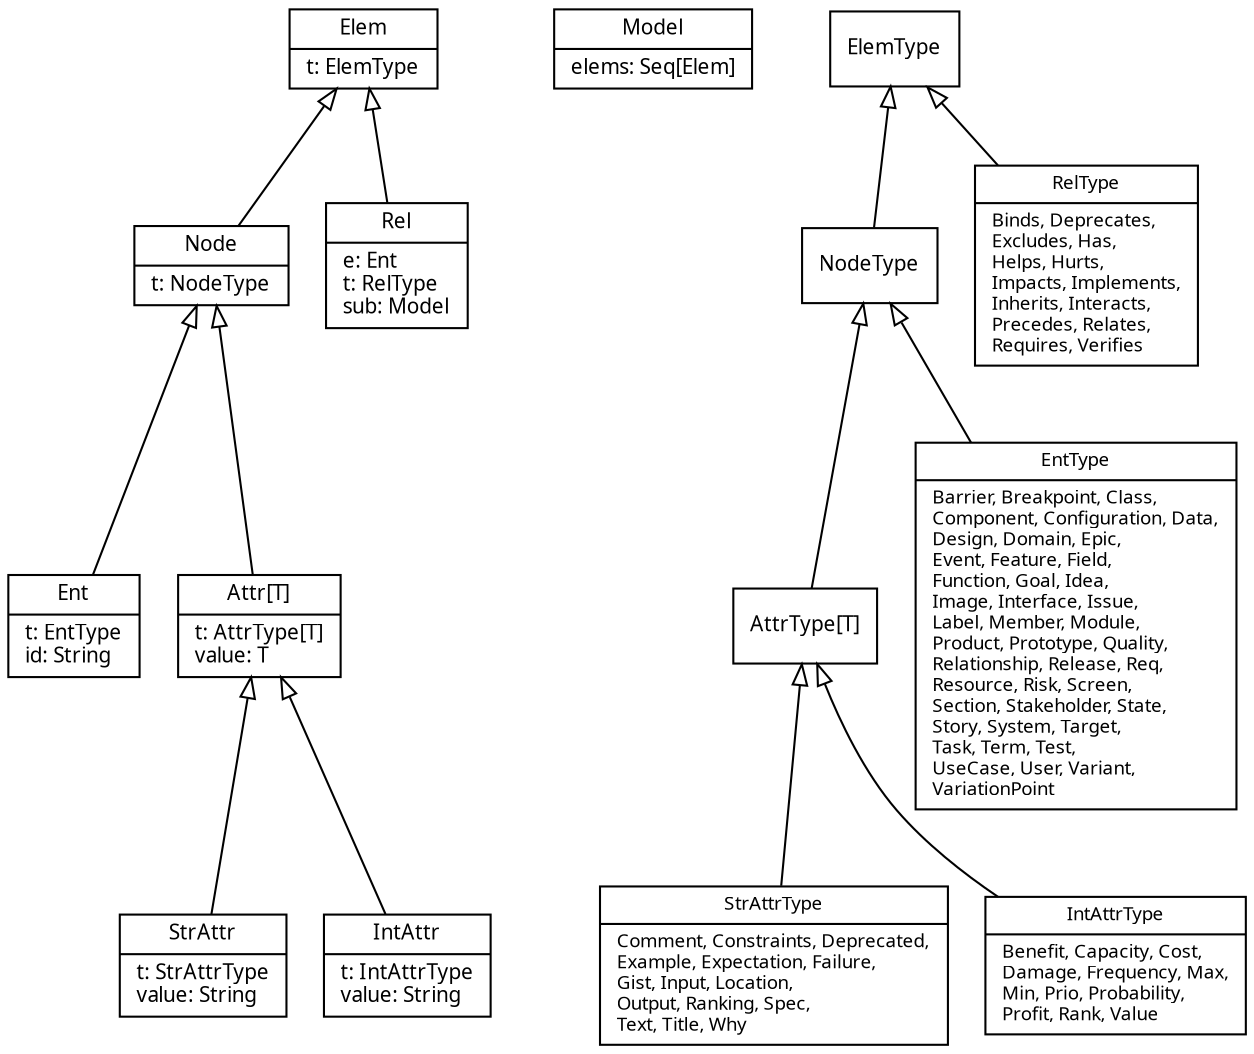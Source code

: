 digraph Metamodel {
  fontname = "Sans"
  fontsize = 10
  rankdir =  "BT"
  ordering = "out"
  nojustify = true

  node [
    fontname = "Sans"
    fontsize = 10
    shape = "record"
  ]

  edge [
    arrowhead = "empty"
  ]

    { rank = same; Elem; Model; ElemType; }
    { rank = same; Node_; Rel; }
    { rank = same; Ent; Attr; AttrType; }


    Model [ label = "{Model|elems: Seq[Elem]}" fontsize = 10]
    Elem [ label = "{Elem|t: ElemType}" fontsize = 10]
    Node_ [ label = "{Node|t: NodeType}" fontsize = 10]
    Rel [ label = "{Rel|e: Ent\lt: RelType\lsub: Model\l}" fontsize = 10]
    Ent [ label = "{Ent|t: EntType\lid: String\l}" fontsize = 10]
    Attr [ label = "{Attr[T]|t: AttrType[T]\lvalue: T\l}" fontsize = 10]
    StrAttr [ label = "{StrAttr|t: StrAttrType\lvalue: String\l}" fontsize = 10]
    IntAttr [ label = "{IntAttr|t: IntAttrType\lvalue: String\l}" fontsize = 10]
    NodeType [ label = "{NodeType}" fontsize = 10]
    AttrType [ label = "{AttrType[T]}" fontsize = 10]
    RelType [ label = "{RelType|Binds, Deprecates,\lExcludes, Has,\lHelps, Hurts,\lImpacts, Implements,\lInherits, Interacts,\lPrecedes, Relates,\lRequires, Verifies\l}" fontsize = 9]
    EntType [ label = "{EntType|Barrier, Breakpoint, Class,\lComponent, Configuration, Data,\lDesign, Domain, Epic,\lEvent, Feature, Field,\lFunction, Goal, Idea,\lImage, Interface, Issue,\lLabel, Member, Module,\lProduct, Prototype, Quality,\lRelationship, Release, Req,\lResource, Risk, Screen,\lSection, Stakeholder, State,\lStory, System, Target,\lTask, Term, Test,\lUseCase, User, Variant,\lVariationPoint\l}" fontsize = 9]
    StrAttrType [ label = "{StrAttrType|Comment, Constraints, Deprecated,\lExample, Expectation, Failure,\lGist, Input, Location,\lOutput, Ranking, Spec,\lText, Title, Why\l}" fontsize = 9]
    IntAttrType [ label = "{IntAttrType|Benefit, Capacity, Cost,\lDamage, Frequency, Max,\lMin, Prio, Probability,\lProfit, Rank, Value\l}" fontsize = 9]


    Node_ -> Elem
    Rel -> Elem
    Ent -> Node_
    Attr -> Node_
    StrAttr -> Attr
    IntAttr -> Attr
    NodeType -> ElemType
    RelType -> ElemType
    EntType -> NodeType
    AttrType -> NodeType
    StrAttrType -> AttrType
    IntAttrType -> AttrType

}
